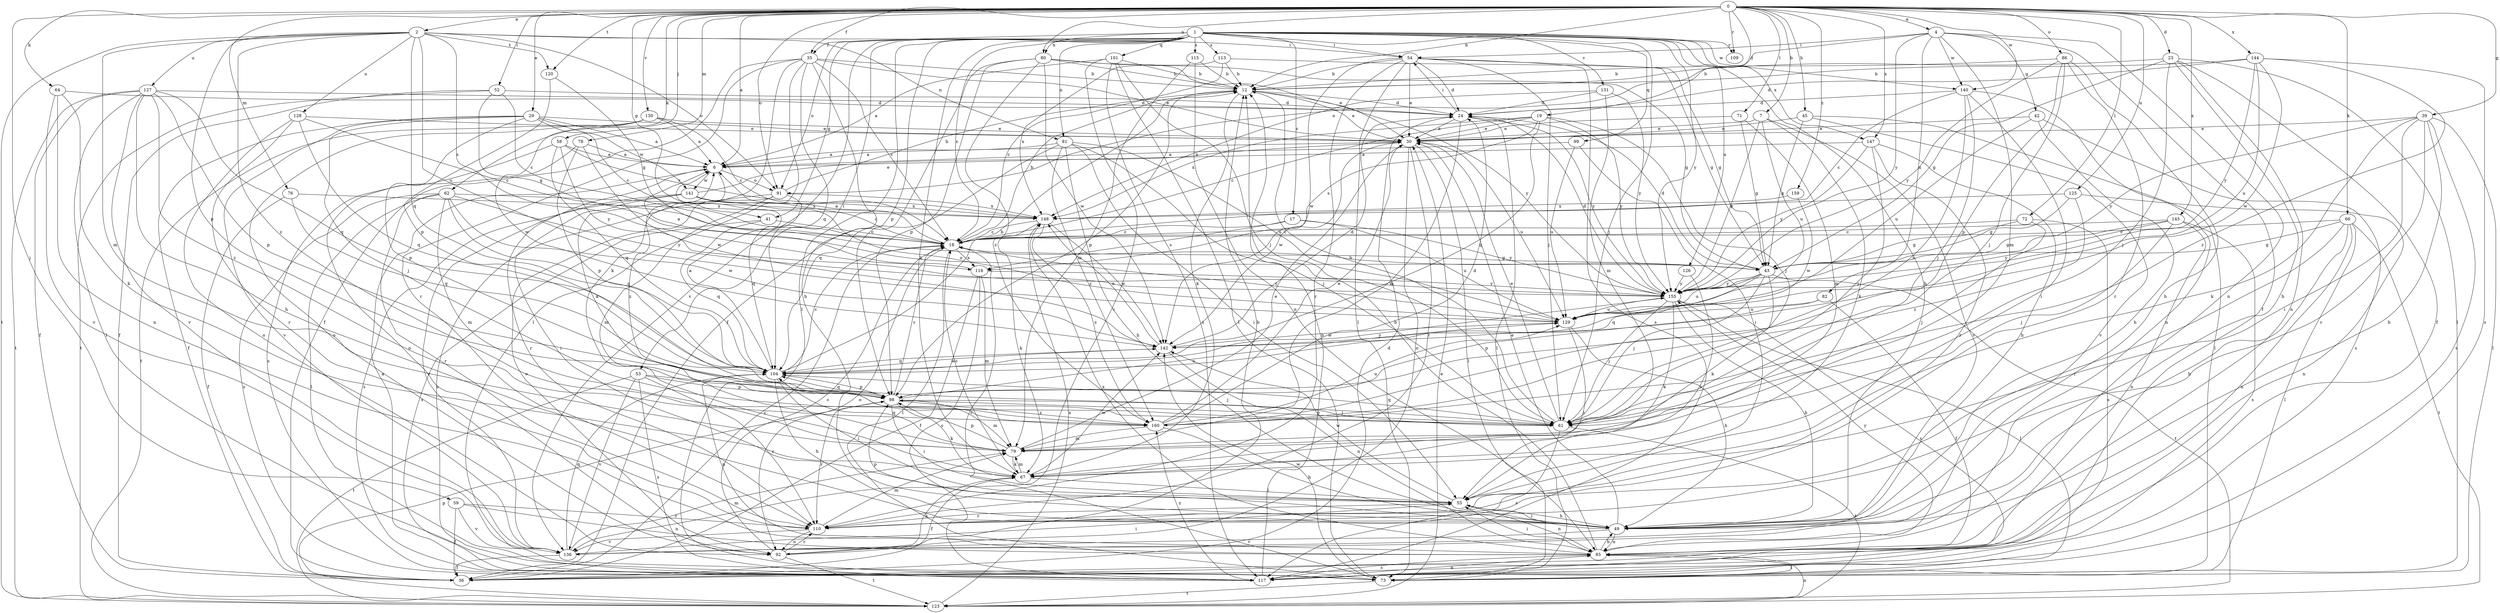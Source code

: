 strict digraph  {
0;
1;
2;
4;
6;
7;
12;
17;
18;
19;
23;
24;
29;
30;
35;
36;
39;
41;
42;
43;
45;
49;
52;
53;
54;
55;
58;
59;
61;
62;
64;
66;
67;
71;
72;
73;
76;
78;
79;
80;
81;
82;
85;
86;
91;
92;
98;
99;
101;
104;
109;
110;
113;
115;
116;
117;
120;
123;
125;
126;
127;
128;
129;
130;
131;
136;
140;
141;
142;
144;
145;
147;
148;
155;
159;
160;
0 -> 2  [label=a];
0 -> 4  [label=a];
0 -> 6  [label=a];
0 -> 7  [label=b];
0 -> 12  [label=b];
0 -> 19  [label=d];
0 -> 23  [label=d];
0 -> 29  [label=e];
0 -> 35  [label=f];
0 -> 39  [label=g];
0 -> 41  [label=g];
0 -> 45  [label=h];
0 -> 52  [label=i];
0 -> 58  [label=j];
0 -> 59  [label=j];
0 -> 62  [label=k];
0 -> 64  [label=k];
0 -> 66  [label=k];
0 -> 71  [label=l];
0 -> 72  [label=l];
0 -> 76  [label=m];
0 -> 78  [label=m];
0 -> 80  [label=n];
0 -> 86  [label=o];
0 -> 91  [label=o];
0 -> 109  [label=r];
0 -> 120  [label=t];
0 -> 125  [label=u];
0 -> 130  [label=v];
0 -> 140  [label=w];
0 -> 144  [label=x];
0 -> 145  [label=x];
0 -> 147  [label=x];
0 -> 159  [label=z];
1 -> 17  [label=c];
1 -> 18  [label=c];
1 -> 35  [label=f];
1 -> 41  [label=g];
1 -> 49  [label=h];
1 -> 53  [label=i];
1 -> 54  [label=i];
1 -> 61  [label=j];
1 -> 67  [label=k];
1 -> 73  [label=l];
1 -> 80  [label=n];
1 -> 81  [label=n];
1 -> 91  [label=o];
1 -> 98  [label=p];
1 -> 99  [label=q];
1 -> 101  [label=q];
1 -> 109  [label=r];
1 -> 113  [label=s];
1 -> 115  [label=s];
1 -> 126  [label=u];
1 -> 131  [label=v];
1 -> 136  [label=v];
1 -> 140  [label=w];
1 -> 147  [label=x];
1 -> 155  [label=y];
2 -> 54  [label=i];
2 -> 79  [label=m];
2 -> 81  [label=n];
2 -> 91  [label=o];
2 -> 98  [label=p];
2 -> 104  [label=q];
2 -> 116  [label=s];
2 -> 120  [label=t];
2 -> 123  [label=t];
2 -> 127  [label=u];
2 -> 128  [label=u];
2 -> 129  [label=u];
2 -> 160  [label=z];
4 -> 36  [label=f];
4 -> 42  [label=g];
4 -> 54  [label=i];
4 -> 79  [label=m];
4 -> 82  [label=n];
4 -> 85  [label=n];
4 -> 91  [label=o];
4 -> 140  [label=w];
4 -> 155  [label=y];
6 -> 91  [label=o];
6 -> 110  [label=r];
6 -> 141  [label=w];
6 -> 160  [label=z];
7 -> 30  [label=e];
7 -> 67  [label=k];
7 -> 129  [label=u];
7 -> 136  [label=v];
7 -> 155  [label=y];
12 -> 24  [label=d];
12 -> 30  [label=e];
12 -> 67  [label=k];
12 -> 98  [label=p];
12 -> 155  [label=y];
17 -> 18  [label=c];
17 -> 116  [label=s];
17 -> 129  [label=u];
17 -> 155  [label=y];
18 -> 6  [label=a];
18 -> 12  [label=b];
18 -> 43  [label=g];
18 -> 73  [label=l];
18 -> 92  [label=o];
18 -> 116  [label=s];
19 -> 18  [label=c];
19 -> 30  [label=e];
19 -> 61  [label=j];
19 -> 104  [label=q];
19 -> 116  [label=s];
19 -> 148  [label=x];
19 -> 155  [label=y];
23 -> 12  [label=b];
23 -> 36  [label=f];
23 -> 43  [label=g];
23 -> 49  [label=h];
23 -> 61  [label=j];
23 -> 73  [label=l];
23 -> 85  [label=n];
24 -> 30  [label=e];
24 -> 54  [label=i];
24 -> 73  [label=l];
24 -> 79  [label=m];
24 -> 155  [label=y];
29 -> 6  [label=a];
29 -> 18  [label=c];
29 -> 30  [label=e];
29 -> 36  [label=f];
29 -> 61  [label=j];
29 -> 98  [label=p];
29 -> 136  [label=v];
29 -> 141  [label=w];
30 -> 6  [label=a];
30 -> 73  [label=l];
30 -> 92  [label=o];
30 -> 110  [label=r];
30 -> 129  [label=u];
30 -> 142  [label=w];
35 -> 12  [label=b];
35 -> 18  [label=c];
35 -> 30  [label=e];
35 -> 36  [label=f];
35 -> 49  [label=h];
35 -> 67  [label=k];
35 -> 73  [label=l];
35 -> 104  [label=q];
35 -> 110  [label=r];
36 -> 18  [label=c];
36 -> 24  [label=d];
39 -> 30  [label=e];
39 -> 49  [label=h];
39 -> 55  [label=i];
39 -> 67  [label=k];
39 -> 73  [label=l];
39 -> 110  [label=r];
39 -> 117  [label=s];
39 -> 155  [label=y];
41 -> 18  [label=c];
41 -> 104  [label=q];
41 -> 117  [label=s];
42 -> 30  [label=e];
42 -> 49  [label=h];
42 -> 117  [label=s];
42 -> 129  [label=u];
43 -> 24  [label=d];
43 -> 61  [label=j];
43 -> 67  [label=k];
43 -> 104  [label=q];
43 -> 123  [label=t];
43 -> 129  [label=u];
43 -> 155  [label=y];
45 -> 30  [label=e];
45 -> 43  [label=g];
45 -> 73  [label=l];
45 -> 136  [label=v];
49 -> 30  [label=e];
49 -> 55  [label=i];
49 -> 85  [label=n];
49 -> 98  [label=p];
49 -> 136  [label=v];
52 -> 18  [label=c];
52 -> 24  [label=d];
52 -> 36  [label=f];
52 -> 43  [label=g];
52 -> 123  [label=t];
53 -> 61  [label=j];
53 -> 98  [label=p];
53 -> 110  [label=r];
53 -> 117  [label=s];
53 -> 123  [label=t];
53 -> 136  [label=v];
54 -> 12  [label=b];
54 -> 24  [label=d];
54 -> 30  [label=e];
54 -> 43  [label=g];
54 -> 61  [label=j];
54 -> 73  [label=l];
54 -> 110  [label=r];
54 -> 117  [label=s];
54 -> 142  [label=w];
55 -> 49  [label=h];
55 -> 85  [label=n];
55 -> 110  [label=r];
55 -> 142  [label=w];
58 -> 6  [label=a];
58 -> 92  [label=o];
58 -> 104  [label=q];
58 -> 148  [label=x];
58 -> 155  [label=y];
59 -> 36  [label=f];
59 -> 85  [label=n];
59 -> 110  [label=r];
59 -> 136  [label=v];
61 -> 6  [label=a];
61 -> 12  [label=b];
61 -> 30  [label=e];
61 -> 98  [label=p];
61 -> 104  [label=q];
61 -> 117  [label=s];
61 -> 123  [label=t];
62 -> 73  [label=l];
62 -> 79  [label=m];
62 -> 104  [label=q];
62 -> 110  [label=r];
62 -> 117  [label=s];
62 -> 142  [label=w];
62 -> 148  [label=x];
62 -> 155  [label=y];
64 -> 24  [label=d];
64 -> 67  [label=k];
64 -> 85  [label=n];
64 -> 136  [label=v];
66 -> 18  [label=c];
66 -> 43  [label=g];
66 -> 49  [label=h];
66 -> 73  [label=l];
66 -> 85  [label=n];
66 -> 110  [label=r];
66 -> 123  [label=t];
67 -> 18  [label=c];
67 -> 36  [label=f];
67 -> 55  [label=i];
67 -> 79  [label=m];
67 -> 142  [label=w];
71 -> 30  [label=e];
71 -> 43  [label=g];
71 -> 79  [label=m];
72 -> 18  [label=c];
72 -> 43  [label=g];
72 -> 61  [label=j];
72 -> 117  [label=s];
73 -> 18  [label=c];
73 -> 123  [label=t];
73 -> 142  [label=w];
76 -> 36  [label=f];
76 -> 104  [label=q];
76 -> 148  [label=x];
78 -> 6  [label=a];
78 -> 98  [label=p];
78 -> 117  [label=s];
78 -> 142  [label=w];
79 -> 30  [label=e];
79 -> 67  [label=k];
79 -> 98  [label=p];
79 -> 104  [label=q];
80 -> 12  [label=b];
80 -> 30  [label=e];
80 -> 36  [label=f];
80 -> 43  [label=g];
80 -> 98  [label=p];
80 -> 142  [label=w];
80 -> 160  [label=z];
81 -> 6  [label=a];
81 -> 49  [label=h];
81 -> 55  [label=i];
81 -> 61  [label=j];
81 -> 104  [label=q];
81 -> 129  [label=u];
81 -> 160  [label=z];
82 -> 36  [label=f];
82 -> 98  [label=p];
82 -> 129  [label=u];
85 -> 12  [label=b];
85 -> 49  [label=h];
85 -> 55  [label=i];
85 -> 73  [label=l];
85 -> 117  [label=s];
85 -> 148  [label=x];
85 -> 155  [label=y];
86 -> 12  [label=b];
86 -> 49  [label=h];
86 -> 61  [label=j];
86 -> 98  [label=p];
86 -> 110  [label=r];
86 -> 155  [label=y];
91 -> 12  [label=b];
91 -> 79  [label=m];
91 -> 92  [label=o];
91 -> 104  [label=q];
91 -> 117  [label=s];
91 -> 148  [label=x];
92 -> 12  [label=b];
92 -> 18  [label=c];
92 -> 67  [label=k];
92 -> 110  [label=r];
92 -> 123  [label=t];
98 -> 18  [label=c];
98 -> 55  [label=i];
98 -> 61  [label=j];
98 -> 67  [label=k];
98 -> 79  [label=m];
98 -> 104  [label=q];
98 -> 110  [label=r];
98 -> 129  [label=u];
98 -> 160  [label=z];
99 -> 6  [label=a];
99 -> 55  [label=i];
99 -> 129  [label=u];
101 -> 6  [label=a];
101 -> 12  [label=b];
101 -> 61  [label=j];
101 -> 73  [label=l];
101 -> 117  [label=s];
101 -> 136  [label=v];
104 -> 6  [label=a];
104 -> 12  [label=b];
104 -> 18  [label=c];
104 -> 49  [label=h];
104 -> 55  [label=i];
104 -> 85  [label=n];
104 -> 98  [label=p];
104 -> 142  [label=w];
104 -> 155  [label=y];
110 -> 79  [label=m];
110 -> 92  [label=o];
110 -> 136  [label=v];
113 -> 12  [label=b];
113 -> 18  [label=c];
113 -> 43  [label=g];
113 -> 148  [label=x];
115 -> 12  [label=b];
115 -> 79  [label=m];
115 -> 85  [label=n];
116 -> 6  [label=a];
116 -> 36  [label=f];
116 -> 79  [label=m];
116 -> 117  [label=s];
116 -> 155  [label=y];
117 -> 6  [label=a];
117 -> 12  [label=b];
117 -> 85  [label=n];
117 -> 160  [label=z];
120 -> 43  [label=g];
120 -> 98  [label=p];
123 -> 30  [label=e];
123 -> 85  [label=n];
123 -> 98  [label=p];
123 -> 148  [label=x];
125 -> 43  [label=g];
125 -> 85  [label=n];
125 -> 148  [label=x];
125 -> 160  [label=z];
126 -> 55  [label=i];
126 -> 155  [label=y];
127 -> 24  [label=d];
127 -> 36  [label=f];
127 -> 49  [label=h];
127 -> 73  [label=l];
127 -> 98  [label=p];
127 -> 104  [label=q];
127 -> 123  [label=t];
127 -> 136  [label=v];
127 -> 160  [label=z];
128 -> 18  [label=c];
128 -> 30  [label=e];
128 -> 92  [label=o];
128 -> 104  [label=q];
128 -> 110  [label=r];
129 -> 18  [label=c];
129 -> 49  [label=h];
129 -> 55  [label=i];
129 -> 142  [label=w];
130 -> 6  [label=a];
130 -> 18  [label=c];
130 -> 30  [label=e];
130 -> 92  [label=o];
130 -> 123  [label=t];
130 -> 142  [label=w];
131 -> 24  [label=d];
131 -> 79  [label=m];
131 -> 148  [label=x];
131 -> 155  [label=y];
136 -> 36  [label=f];
136 -> 55  [label=i];
136 -> 79  [label=m];
136 -> 104  [label=q];
140 -> 18  [label=c];
140 -> 24  [label=d];
140 -> 55  [label=i];
140 -> 61  [label=j];
140 -> 85  [label=n];
140 -> 160  [label=z];
141 -> 18  [label=c];
141 -> 30  [label=e];
141 -> 55  [label=i];
141 -> 117  [label=s];
141 -> 129  [label=u];
141 -> 136  [label=v];
141 -> 148  [label=x];
142 -> 24  [label=d];
142 -> 85  [label=n];
142 -> 104  [label=q];
142 -> 148  [label=x];
144 -> 12  [label=b];
144 -> 24  [label=d];
144 -> 117  [label=s];
144 -> 129  [label=u];
144 -> 142  [label=w];
144 -> 155  [label=y];
144 -> 160  [label=z];
145 -> 18  [label=c];
145 -> 43  [label=g];
145 -> 61  [label=j];
145 -> 85  [label=n];
145 -> 117  [label=s];
145 -> 155  [label=y];
147 -> 6  [label=a];
147 -> 49  [label=h];
147 -> 61  [label=j];
147 -> 110  [label=r];
147 -> 155  [label=y];
148 -> 18  [label=c];
148 -> 67  [label=k];
148 -> 142  [label=w];
148 -> 160  [label=z];
155 -> 24  [label=d];
155 -> 49  [label=h];
155 -> 61  [label=j];
155 -> 67  [label=k];
155 -> 73  [label=l];
155 -> 117  [label=s];
155 -> 129  [label=u];
159 -> 142  [label=w];
159 -> 148  [label=x];
160 -> 24  [label=d];
160 -> 30  [label=e];
160 -> 49  [label=h];
160 -> 79  [label=m];
160 -> 129  [label=u];
}
